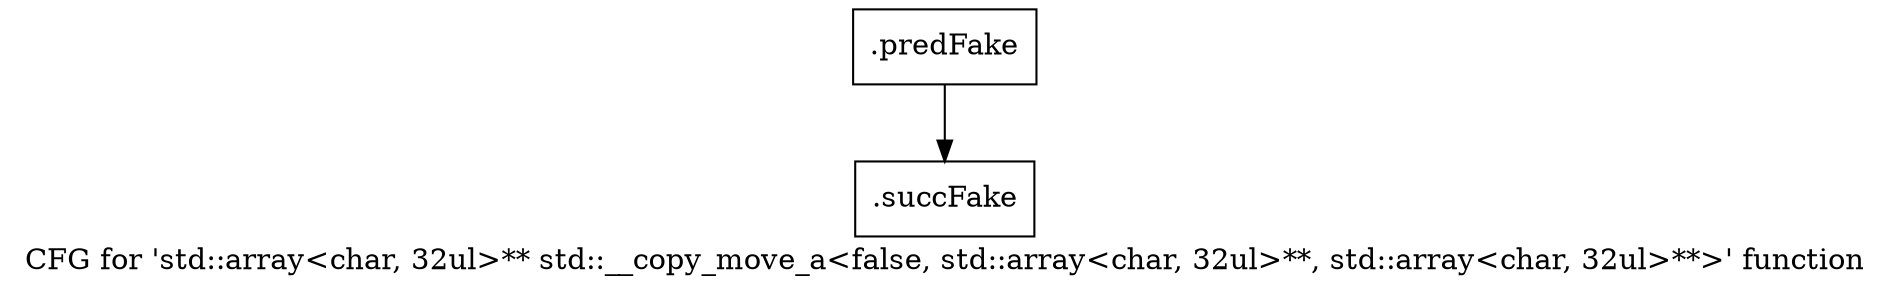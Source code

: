 digraph "CFG for 'std::array\<char, 32ul\>** std::__copy_move_a\<false, std::array\<char, 32ul\>**, std::array\<char, 32ul\>**\>' function" {
	label="CFG for 'std::array\<char, 32ul\>** std::__copy_move_a\<false, std::array\<char, 32ul\>**, std::array\<char, 32ul\>**\>' function";

	Node0x5cf9460 [shape=record,filename="",linenumber="",label="{.predFake}"];
	Node0x5cf9460 -> Node0x615d560[ callList="" memoryops="" filename="/mnt/xilinx/Vitis_HLS/2021.2/tps/lnx64/gcc-6.2.0/lib/gcc/x86_64-pc-linux-gnu/6.2.0/../../../../include/c++/6.2.0/bits/stl_algobase.h" execusionnum="0"];
	Node0x615d560 [shape=record,filename="/mnt/xilinx/Vitis_HLS/2021.2/tps/lnx64/gcc-6.2.0/lib/gcc/x86_64-pc-linux-gnu/6.2.0/../../../../include/c++/6.2.0/bits/stl_algobase.h",linenumber="385",label="{.succFake}"];
}
